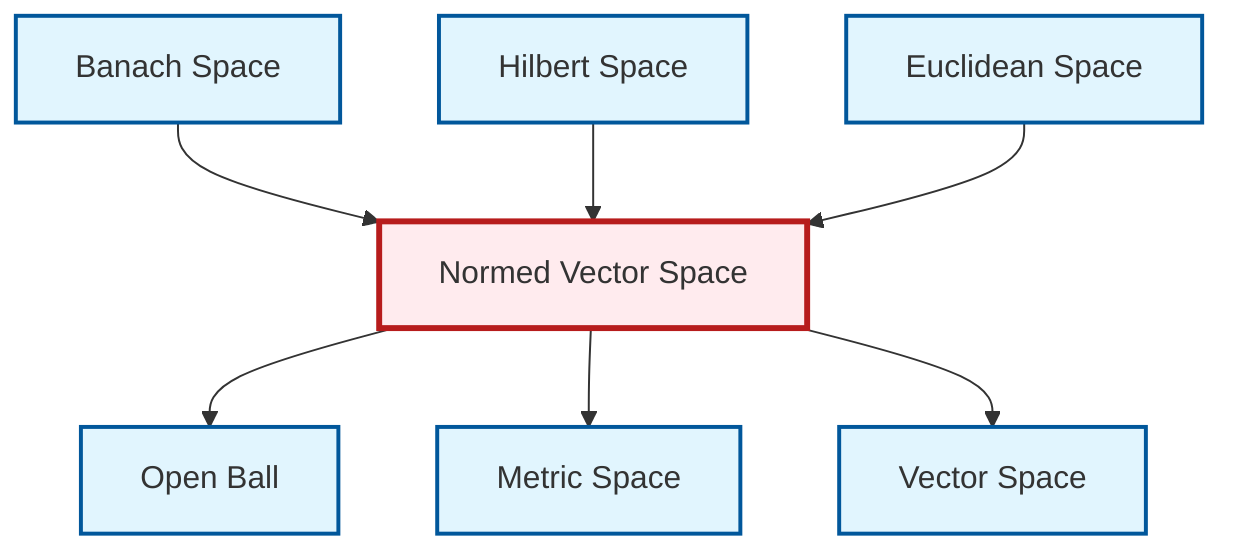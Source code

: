 graph TD
    classDef definition fill:#e1f5fe,stroke:#01579b,stroke-width:2px
    classDef theorem fill:#f3e5f5,stroke:#4a148c,stroke-width:2px
    classDef axiom fill:#fff3e0,stroke:#e65100,stroke-width:2px
    classDef example fill:#e8f5e9,stroke:#1b5e20,stroke-width:2px
    classDef current fill:#ffebee,stroke:#b71c1c,stroke-width:3px
    def-vector-space["Vector Space"]:::definition
    def-metric-space["Metric Space"]:::definition
    def-hilbert-space["Hilbert Space"]:::definition
    def-euclidean-space["Euclidean Space"]:::definition
    def-normed-vector-space["Normed Vector Space"]:::definition
    def-open-ball["Open Ball"]:::definition
    def-banach-space["Banach Space"]:::definition
    def-banach-space --> def-normed-vector-space
    def-normed-vector-space --> def-open-ball
    def-normed-vector-space --> def-metric-space
    def-hilbert-space --> def-normed-vector-space
    def-normed-vector-space --> def-vector-space
    def-euclidean-space --> def-normed-vector-space
    class def-normed-vector-space current